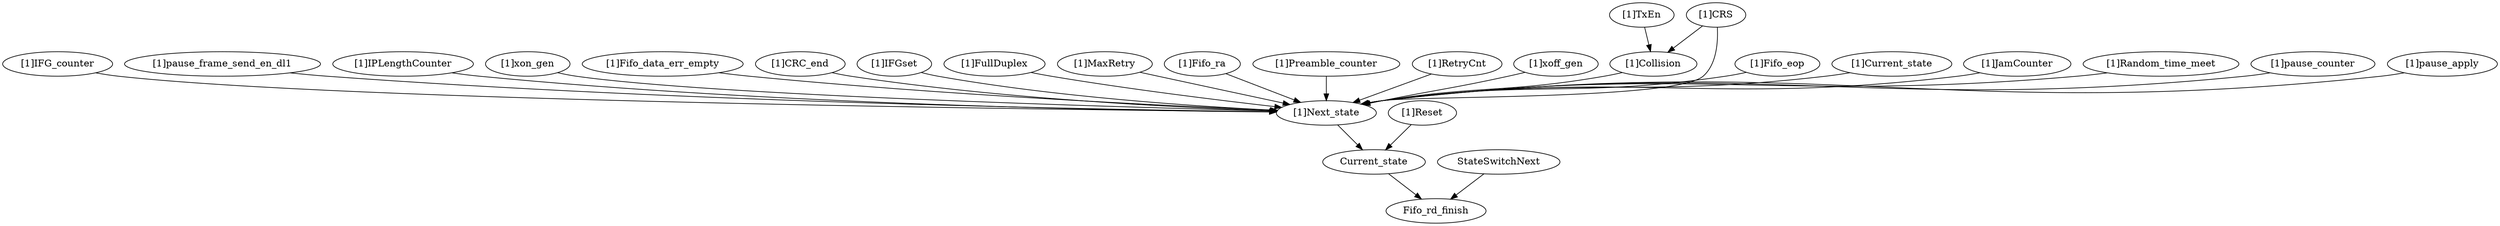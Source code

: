 strict digraph "" {
	"[1]IFG_counter"	 [complexity=11,
		importance=0.535869361672,
		rank=0.0487153965156];
	"[1]Next_state"	 [complexity=4,
		importance=0.130375950279,
		rank=0.0325939875696];
	"[1]IFG_counter" -> "[1]Next_state";
	Current_state	 [complexity=2,
		importance=0.0375633746624,
		rank=0.0187816873312];
	Fifo_rd_finish	 [complexity=0,
		importance=0.0106378391938,
		rank=0.0];
	Current_state -> Fifo_rd_finish;
	"[1]pause_frame_send_en_dl1"	 [complexity=15,
		importance=0.534272989498,
		rank=0.0356181992999];
	"[1]pause_frame_send_en_dl1" -> "[1]Next_state";
	"[1]IPLengthCounter"	 [complexity=8,
		importance=0.924822481963,
		rank=0.115602810245];
	"[1]IPLengthCounter" -> "[1]Next_state";
	"[1]xon_gen"	 [complexity=15,
		importance=0.529935057044,
		rank=0.0353290038029];
	"[1]xon_gen" -> "[1]Next_state";
	"[1]Fifo_data_err_empty"	 [complexity=5,
		importance=0.529935057044,
		rank=0.105987011409];
	"[1]Fifo_data_err_empty" -> "[1]Next_state";
	"[1]CRC_end"	 [complexity=5,
		importance=0.269183156487,
		rank=0.0538366312973];
	"[1]CRC_end" -> "[1]Next_state";
	"[1]Next_state" -> Current_state;
	"[1]IFGset"	 [complexity=11,
		importance=0.529935057044,
		rank=0.0481759142767];
	"[1]IFGset" -> "[1]Next_state";
	"[1]FullDuplex"	 [complexity=41,
		importance=5.22346926707,
		rank=0.127401689441];
	"[1]FullDuplex" -> "[1]Next_state";
	StateSwitchNext	 [complexity=2,
		importance=0.0297069343173,
		rank=0.0148534671587];
	StateSwitchNext -> Fifo_rd_finish;
	"[1]MaxRetry"	 [complexity=9,
		importance=0.660311007322,
		rank=0.0733678897025];
	"[1]MaxRetry" -> "[1]Next_state";
	"[1]Fifo_ra"	 [complexity=12,
		importance=0.529935057044,
		rank=0.0441612547537];
	"[1]Fifo_ra" -> "[1]Next_state";
	"[1]Preamble_counter"	 [complexity=9,
		importance=0.533527294188,
		rank=0.0592808104654];
	"[1]Preamble_counter" -> "[1]Next_state";
	"[1]RetryCnt"	 [complexity=9,
		importance=0.674168747176,
		rank=0.0749076385751];
	"[1]RetryCnt" -> "[1]Next_state";
	"[1]xoff_gen"	 [complexity=15,
		importance=0.529935057044,
		rank=0.0353290038029];
	"[1]xoff_gen" -> "[1]Next_state";
	"[1]TxEn"	 [complexity=22,
		importance=2.51171274467,
		rank=0.114168761121];
	"[1]Collision"	 [complexity=19,
		importance=2.49448782108,
		rank=0.131288832688];
	"[1]TxEn" -> "[1]Collision";
	"[1]Fifo_eop"	 [complexity=9,
		importance=1.18181480844,
		rank=0.131312756493];
	"[1]Fifo_eop" -> "[1]Next_state";
	"[1]Current_state"	 [complexity=29,
		importance=6.92621306104,
		rank=0.238834933139];
	"[1]Current_state" -> "[1]Next_state";
	"[1]JamCounter"	 [complexity=7,
		importance=0.40258769211,
		rank=0.0575125274443];
	"[1]JamCounter" -> "[1]Next_state";
	"[1]Random_time_meet"	 [complexity=5,
		importance=0.269183156487,
		rank=0.0538366312973];
	"[1]Random_time_meet" -> "[1]Next_state";
	"[1]Reset"	 [complexity=3,
		importance=0.0835580052545,
		rank=0.0278526684182];
	"[1]Reset" -> Current_state;
	"[1]Collision" -> "[1]Next_state";
	"[1]pause_counter"	 [complexity=5,
		importance=0.275117461115,
		rank=0.0550234922229];
	"[1]pause_counter" -> "[1]Next_state";
	"[1]pause_apply"	 [complexity=5,
		importance=0.399559106765,
		rank=0.0799118213531];
	"[1]pause_apply" -> "[1]Next_state";
	"[1]CRS"	 [complexity=22,
		importance=2.50291907701,
		rank=0.113769048955];
	"[1]CRS" -> "[1]Next_state";
	"[1]CRS" -> "[1]Collision";
}

